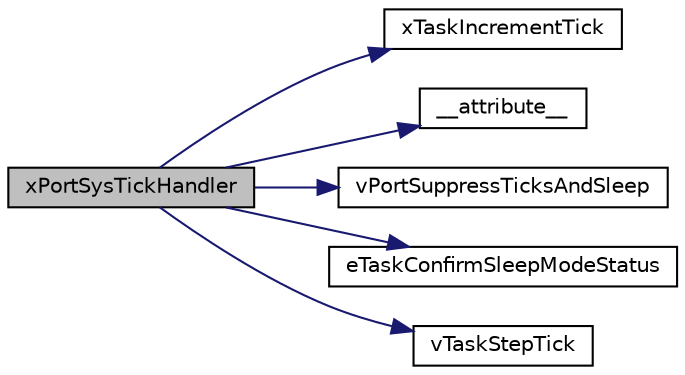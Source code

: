 digraph "xPortSysTickHandler"
{
  edge [fontname="Helvetica",fontsize="10",labelfontname="Helvetica",labelfontsize="10"];
  node [fontname="Helvetica",fontsize="10",shape=record];
  rankdir="LR";
  Node29 [label="xPortSysTickHandler",height=0.2,width=0.4,color="black", fillcolor="grey75", style="filled", fontcolor="black"];
  Node29 -> Node30 [color="midnightblue",fontsize="10",style="solid",fontname="Helvetica"];
  Node30 [label="xTaskIncrementTick",height=0.2,width=0.4,color="black", fillcolor="white", style="filled",URL="$task_8h.html#a978e25460ac35706f9ad30b46d9403d8"];
  Node29 -> Node31 [color="midnightblue",fontsize="10",style="solid",fontname="Helvetica"];
  Node31 [label="__attribute__",height=0.2,width=0.4,color="black", fillcolor="white", style="filled",URL="$_a_r_m___c_m0_2port_8c.html#af9aace1b44b73111e15aa39f06f43456"];
  Node29 -> Node32 [color="midnightblue",fontsize="10",style="solid",fontname="Helvetica"];
  Node32 [label="vPortSuppressTicksAndSleep",height=0.2,width=0.4,color="black", fillcolor="white", style="filled",URL="$_a_r_m___c_m0_2portmacro_8h.html#aefd025907402b0b863d5012673d5036e"];
  Node29 -> Node33 [color="midnightblue",fontsize="10",style="solid",fontname="Helvetica"];
  Node33 [label="eTaskConfirmSleepModeStatus",height=0.2,width=0.4,color="black", fillcolor="white", style="filled",URL="$task_8h.html#ad185d5a451380c4040888620d9a92ec6"];
  Node29 -> Node34 [color="midnightblue",fontsize="10",style="solid",fontname="Helvetica"];
  Node34 [label="vTaskStepTick",height=0.2,width=0.4,color="black", fillcolor="white", style="filled",URL="$task_8h.html#a8dda6cb26bb158dd9636873135e63912"];
}

